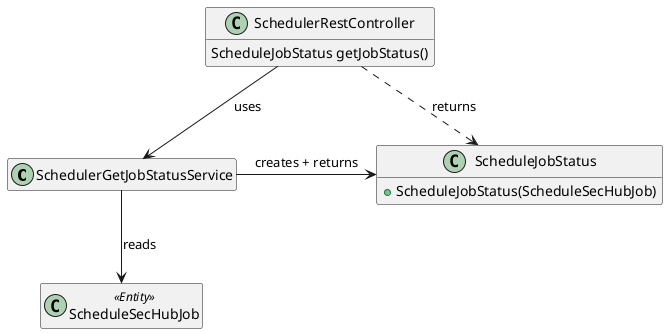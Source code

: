 ' SPDX-License-Identifier: MIT
@startuml

hide empty fields
hide empty methods

class SchedulerGetJobStatusService
class SchedulerRestController {
    ScheduleJobStatus getJobStatus()
}
class ScheduleJobStatus{
        + ScheduleJobStatus(ScheduleSecHubJob)
}
class ScheduleSecHubJob <<Entity>>{
}

SchedulerRestController  --> SchedulerGetJobStatusService : uses
SchedulerRestController ..> ScheduleJobStatus : returns

SchedulerGetJobStatusService --> ScheduleSecHubJob : reads
SchedulerGetJobStatusService -> ScheduleJobStatus : creates + returns


@enduml 